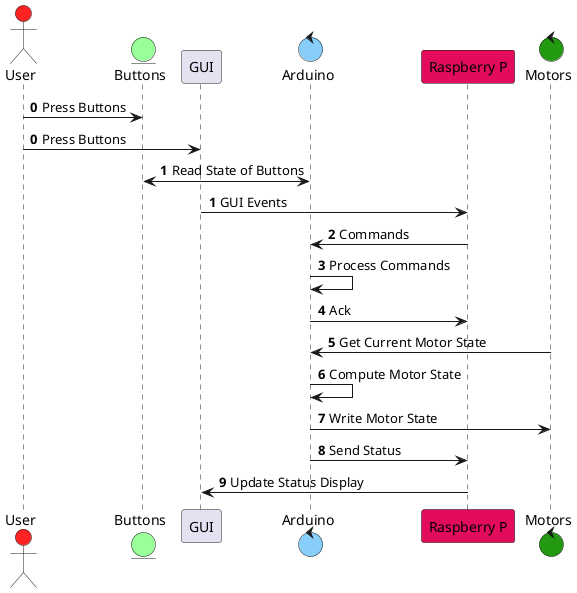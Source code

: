 @startumle



actor "User" as U #FF2222
entity "Buttons" as B #99FF99
participant "GUI" as G

control "Arduino" as A #LightSkyBlue
participant "Raspberry P" as P #E20B5C
control Motors as M #229911

autonumber

autonumber 0
U -> B : Press Buttons
autonumber 0
U -> G : Press Buttons

autonumber 1
B <-> A : Read State of Buttons

autonumber 1
G -> P : GUI Events

autonumber 2
P -> A : Commands
A -> A : Process Commands
A -> P : Ack

M -> A : Get Current Motor State
A -> A : Compute Motor State
A -> M : Write Motor State

A -> P : Send Status
P -> G: Update Status Display

@enduml
